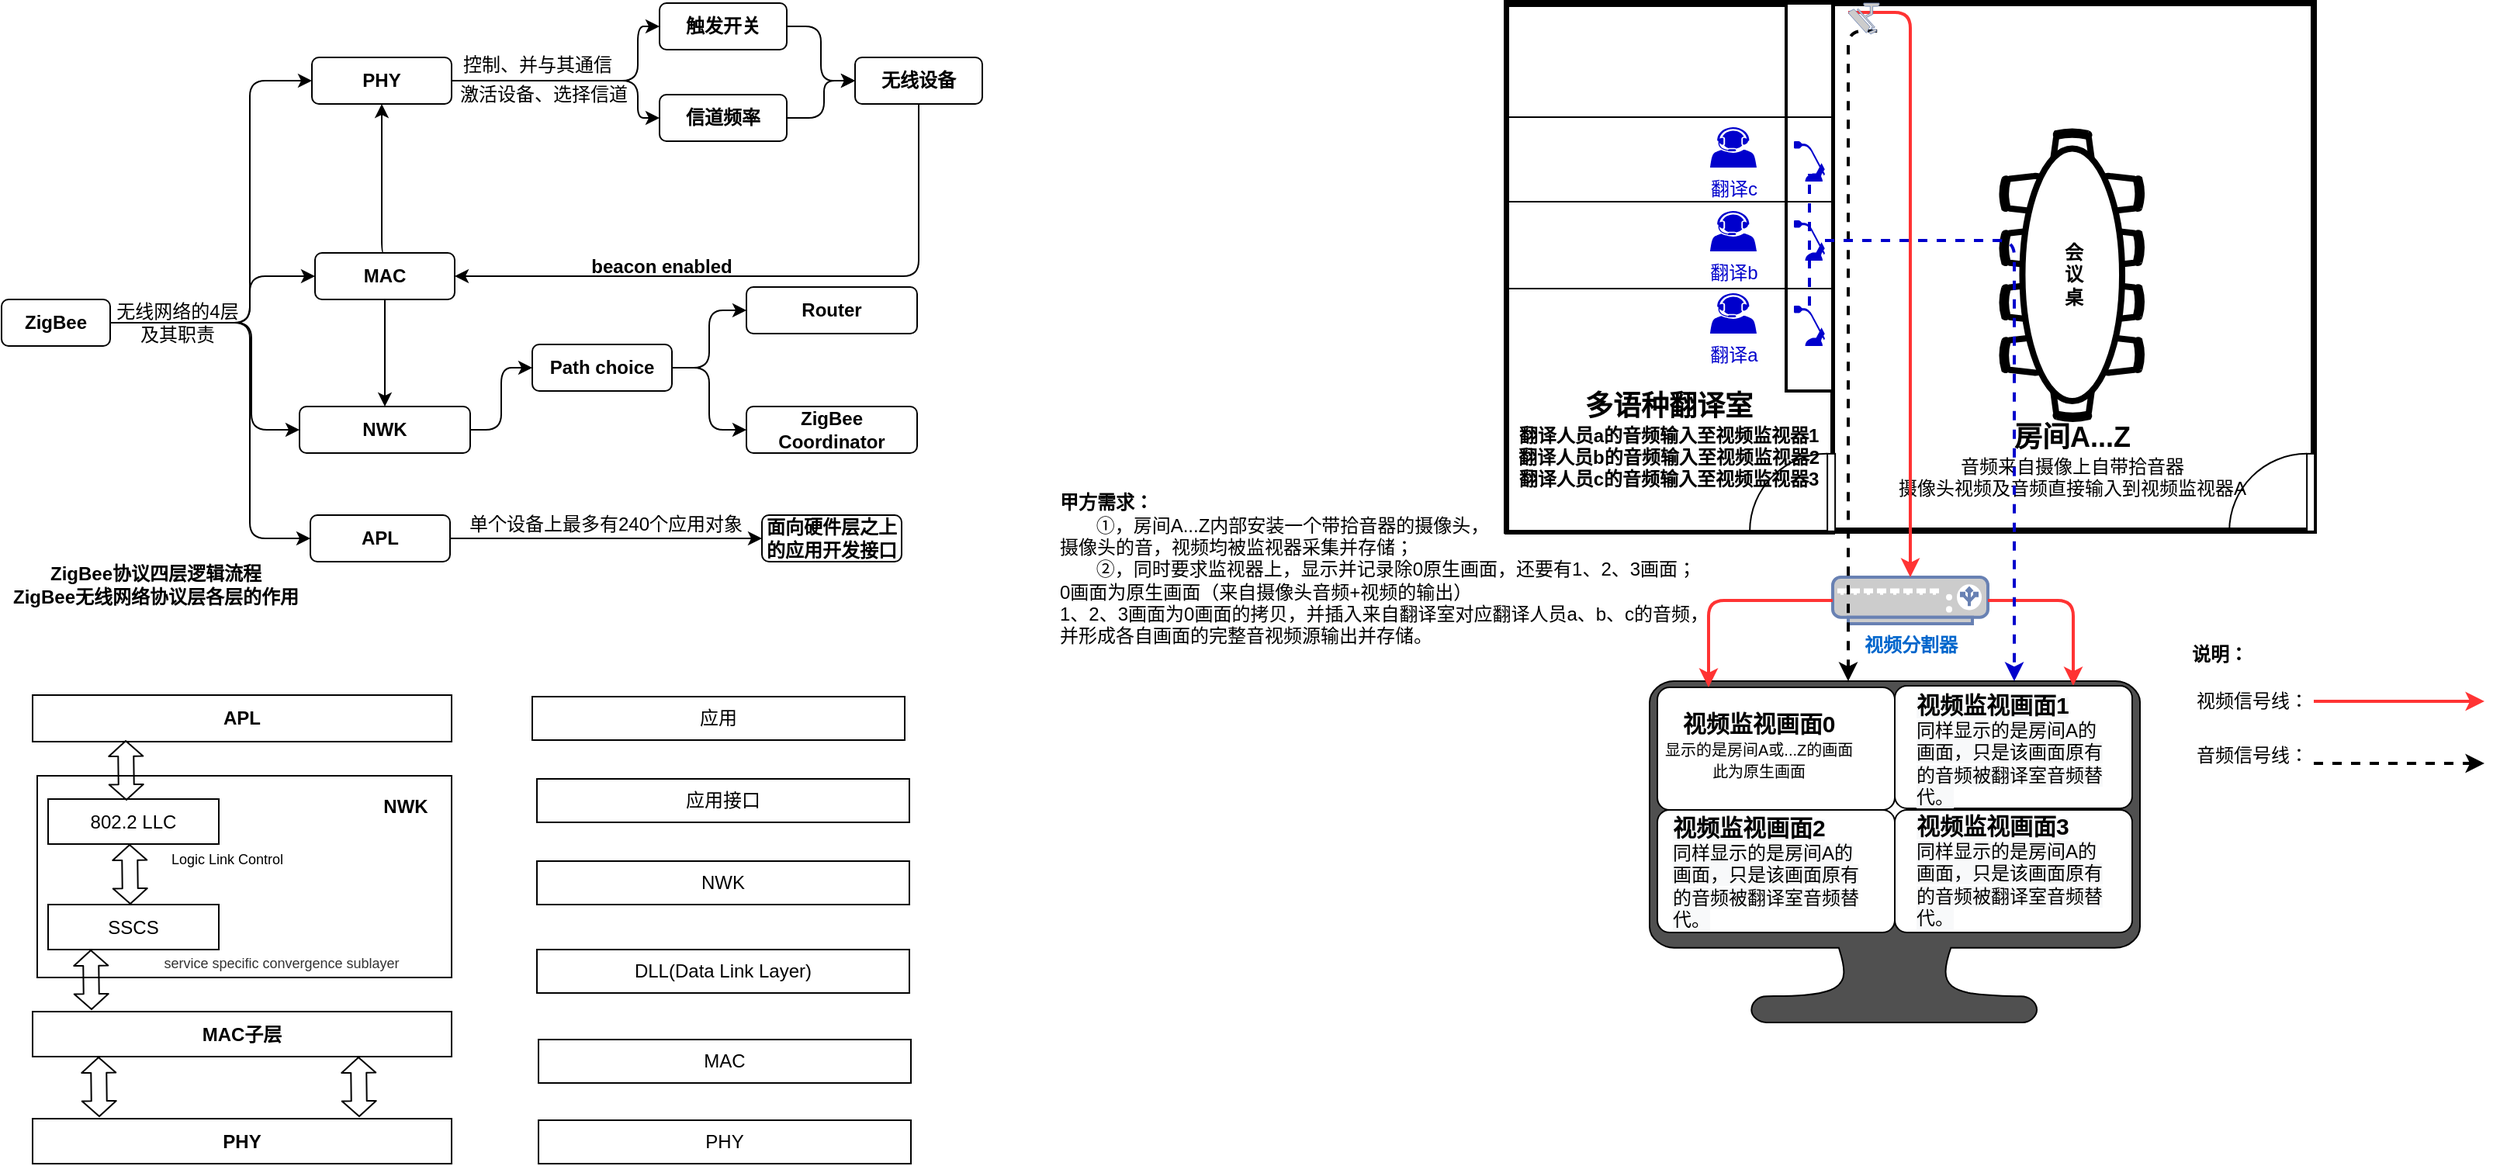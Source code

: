 <mxfile version="20.8.5" type="github">
  <diagram id="21dkpIUv8Dz8cheK0tkw" name="Page-1">
    <mxGraphModel dx="2261" dy="756" grid="1" gridSize="10" guides="1" tooltips="1" connect="1" arrows="1" fold="1" page="1" pageScale="1" pageWidth="827" pageHeight="1169" math="0" shadow="0">
      <root>
        <mxCell id="0" />
        <mxCell id="1" parent="0" />
        <mxCell id="Ukg85vJx6AmNJHNjjrwK-20" value="" style="rounded=0;whiteSpace=wrap;html=1;" parent="1" vertex="1">
          <mxGeometry x="-777" y="528" width="267" height="130" as="geometry" />
        </mxCell>
        <mxCell id="o995Ws5FP9cgEdBSJyOs-1" value="" style="rounded=0;whiteSpace=wrap;html=1;strokeWidth=4;" parent="1" vertex="1">
          <mxGeometry x="170" y="30" width="520" height="340" as="geometry" />
        </mxCell>
        <mxCell id="o995Ws5FP9cgEdBSJyOs-2" value="&lt;font style=&quot;vertical-align: inherit&quot;&gt;&lt;font style=&quot;vertical-align: inherit&quot;&gt;&lt;font style=&quot;vertical-align: inherit&quot;&gt;&lt;font style=&quot;vertical-align: inherit&quot;&gt;&lt;br&gt;&lt;/font&gt;&lt;/font&gt;&lt;/font&gt;&lt;/font&gt;" style="rounded=0;whiteSpace=wrap;html=1;strokeWidth=3;" parent="1" vertex="1">
          <mxGeometry x="170" y="31" width="210" height="340" as="geometry" />
        </mxCell>
        <mxCell id="o995Ws5FP9cgEdBSJyOs-3" value="&lt;b style=&quot;font-size: 18px&quot;&gt;房间A...Z&lt;/b&gt;&lt;br&gt;&lt;font style=&quot;font-size: 12px&quot;&gt;音频来自摄像上自带拾音器&lt;br&gt;摄像头视频及音频直接输入到视频监视器A&lt;br&gt;&lt;/font&gt;" style="text;html=1;align=center;verticalAlign=middle;resizable=0;points=[];autosize=1;" parent="1" vertex="1">
          <mxGeometry x="409" y="295" width="250" height="60" as="geometry" />
        </mxCell>
        <mxCell id="o995Ws5FP9cgEdBSJyOs-5" value="" style="verticalLabelPosition=bottom;html=1;verticalAlign=top;align=center;shape=mxgraph.floorplan.doorLeft;aspect=fixed;rotation=90;flipH=1;" parent="1" vertex="1">
          <mxGeometry x="639" y="318.87" width="50" height="53.13" as="geometry" />
        </mxCell>
        <mxCell id="o995Ws5FP9cgEdBSJyOs-8" value="" style="pointerEvents=1;shadow=0;dashed=0;html=1;fillColor=#505050;labelPosition=center;verticalLabelPosition=bottom;verticalAlign=top;outlineConnect=0;align=center;shape=mxgraph.office.devices.lcd_monitor;strokeWidth=1;" parent="1" vertex="1">
          <mxGeometry x="262" y="467" width="316" height="220" as="geometry" />
        </mxCell>
        <mxCell id="o995Ws5FP9cgEdBSJyOs-15" value="" style="rounded=1;whiteSpace=wrap;html=1;strokeColor=#000000;strokeWidth=1;arcSize=10;" parent="1" vertex="1">
          <mxGeometry x="267" y="471" width="153" height="79" as="geometry" />
        </mxCell>
        <mxCell id="o995Ws5FP9cgEdBSJyOs-19" value="&lt;font style=&quot;vertical-align: inherit&quot;&gt;&lt;font style=&quot;vertical-align: inherit&quot;&gt;&lt;font style=&quot;vertical-align: inherit&quot;&gt;&lt;font style=&quot;vertical-align: inherit&quot;&gt;&lt;b&gt;视频分割器&lt;/b&gt;&lt;/font&gt;&lt;/font&gt;&lt;/font&gt;&lt;/font&gt;" style="fontColor=#0066CC;verticalAlign=top;verticalLabelPosition=bottom;labelPosition=center;align=center;html=1;outlineConnect=0;fillColor=#CCCCCC;strokeColor=#6881B3;gradientColor=none;gradientDirection=north;strokeWidth=2;shape=mxgraph.networks.load_balancer;" parent="1" vertex="1">
          <mxGeometry x="380" y="400" width="100" height="30" as="geometry" />
        </mxCell>
        <mxCell id="o995Ws5FP9cgEdBSJyOs-20" value="" style="edgeStyle=elbowEdgeStyle;elbow=horizontal;endArrow=classic;html=1;exitX=0;exitY=0.5;exitDx=0;exitDy=0;exitPerimeter=0;strokeWidth=2;strokeColor=#FF3333;" parent="1" source="o995Ws5FP9cgEdBSJyOs-19" edge="1">
          <mxGeometry width="50" height="50" relative="1" as="geometry">
            <mxPoint x="400" y="46" as="sourcePoint" />
            <mxPoint x="300" y="471" as="targetPoint" />
            <Array as="points">
              <mxPoint x="300" y="440" />
            </Array>
          </mxGeometry>
        </mxCell>
        <mxCell id="o995Ws5FP9cgEdBSJyOs-21" value="" style="edgeStyle=elbowEdgeStyle;elbow=horizontal;endArrow=classic;html=1;exitX=1;exitY=0.5;exitDx=0;exitDy=0;exitPerimeter=0;strokeWidth=2;strokeColor=#FF3333;entryX=0.75;entryY=0;entryDx=0;entryDy=0;" parent="1" source="o995Ws5FP9cgEdBSJyOs-19" target="Dfw8BtGnLvOsA7QvDN78-12" edge="1">
          <mxGeometry width="50" height="50" relative="1" as="geometry">
            <mxPoint x="390" y="425" as="sourcePoint" />
            <mxPoint x="527.25" y="471" as="targetPoint" />
            <Array as="points">
              <mxPoint x="535" y="440" />
            </Array>
          </mxGeometry>
        </mxCell>
        <mxCell id="o995Ws5FP9cgEdBSJyOs-22" value="" style="edgeStyle=elbowEdgeStyle;elbow=horizontal;endArrow=classic;html=1;exitX=0.9;exitY=0.93;exitDx=0;exitDy=0;exitPerimeter=0;strokeWidth=2;dashed=1;" parent="1" source="o995Ws5FP9cgEdBSJyOs-4" edge="1" target="o995Ws5FP9cgEdBSJyOs-8">
          <mxGeometry width="50" height="50" relative="1" as="geometry">
            <mxPoint x="410" y="40" as="sourcePoint" />
            <mxPoint x="480" y="471" as="targetPoint" />
            <Array as="points">
              <mxPoint x="390" y="150" />
              <mxPoint x="480" y="310" />
            </Array>
          </mxGeometry>
        </mxCell>
        <mxCell id="o995Ws5FP9cgEdBSJyOs-27" value="&lt;div style=&quot;text-align: center&quot;&gt;&lt;font style=&quot;font-size: 15px;&quot; face=&quot;helvetica&quot;&gt;&lt;b style=&quot;&quot;&gt;视频监视画面0&lt;/b&gt;&lt;/font&gt;&lt;/div&gt;&lt;div style=&quot;text-align: center&quot;&gt;&lt;font face=&quot;helvetica&quot; style=&quot;font-size: 10px;&quot;&gt;显示的是房间A或...Z的画面&lt;/font&gt;&lt;/div&gt;&lt;div style=&quot;text-align: center&quot;&gt;&lt;font face=&quot;helvetica&quot;&gt;&lt;span style=&quot;font-size: 10px;&quot;&gt;此为原生画面&lt;/span&gt;&lt;/font&gt;&lt;/div&gt;" style="text;whiteSpace=wrap;html=1;" parent="1" vertex="1">
          <mxGeometry x="270" y="479" width="149" height="30" as="geometry" />
        </mxCell>
        <mxCell id="o995Ws5FP9cgEdBSJyOs-59" value="" style="group;rotation=90;" parent="1" vertex="1" connectable="0">
          <mxGeometry x="441" y="160" width="186" height="90" as="geometry" />
        </mxCell>
        <mxCell id="o995Ws5FP9cgEdBSJyOs-48" value="" style="verticalLabelPosition=bottom;html=1;verticalAlign=top;align=center;shape=mxgraph.floorplan.office_chair;shadow=0;strokeColor=#000000;strokeWidth=4;rotation=90;" parent="o995Ws5FP9cgEdBSJyOs-59" vertex="1">
          <mxGeometry x="113" y="-21" width="23.25" height="27.643" as="geometry" />
        </mxCell>
        <mxCell id="o995Ws5FP9cgEdBSJyOs-49" value="" style="verticalLabelPosition=bottom;html=1;verticalAlign=top;align=center;shape=mxgraph.floorplan.office_chair;shadow=0;direction=west;strokeColor=#000000;strokeWidth=4;rotation=90;" parent="o995Ws5FP9cgEdBSJyOs-59" vertex="1">
          <mxGeometry x="50" y="-21" width="23.25" height="27.643" as="geometry" />
        </mxCell>
        <mxCell id="o995Ws5FP9cgEdBSJyOs-50" value="" style="verticalLabelPosition=bottom;html=1;verticalAlign=top;align=center;shape=mxgraph.floorplan.office_chair;shadow=0;direction=north;strokeColor=#000000;strokeWidth=4;rotation=90;" parent="o995Ws5FP9cgEdBSJyOs-59" vertex="1">
          <mxGeometry x="81" y="-48" width="24.994" height="25.714" as="geometry" />
        </mxCell>
        <mxCell id="o995Ws5FP9cgEdBSJyOs-51" value="" style="verticalLabelPosition=bottom;html=1;verticalAlign=top;align=center;shape=mxgraph.floorplan.office_chair;shadow=0;direction=south;strokeColor=#000000;strokeWidth=4;rotation=90;" parent="o995Ws5FP9cgEdBSJyOs-59" vertex="1">
          <mxGeometry x="81" y="113" width="24.994" height="25.714" as="geometry" />
        </mxCell>
        <mxCell id="o995Ws5FP9cgEdBSJyOs-52" value="" style="verticalLabelPosition=bottom;html=1;verticalAlign=top;align=center;shape=mxgraph.floorplan.office_chair;shadow=0;strokeColor=#000000;strokeWidth=4;rotation=90;" parent="o995Ws5FP9cgEdBSJyOs-59" vertex="1">
          <mxGeometry x="113" y="14" width="23.25" height="27.643" as="geometry" />
        </mxCell>
        <mxCell id="o995Ws5FP9cgEdBSJyOs-53" value="" style="verticalLabelPosition=bottom;html=1;verticalAlign=top;align=center;shape=mxgraph.floorplan.office_chair;shadow=0;direction=west;strokeColor=#000000;strokeWidth=4;rotation=90;" parent="o995Ws5FP9cgEdBSJyOs-59" vertex="1">
          <mxGeometry x="50" y="14" width="23.25" height="27.643" as="geometry" />
        </mxCell>
        <mxCell id="o995Ws5FP9cgEdBSJyOs-54" value="" style="verticalLabelPosition=bottom;html=1;verticalAlign=top;align=center;shape=mxgraph.floorplan.office_chair;shadow=0;strokeColor=#000000;strokeWidth=4;rotation=90;" parent="o995Ws5FP9cgEdBSJyOs-59" vertex="1">
          <mxGeometry x="113" y="49" width="23.25" height="27.643" as="geometry" />
        </mxCell>
        <mxCell id="o995Ws5FP9cgEdBSJyOs-55" value="" style="verticalLabelPosition=bottom;html=1;verticalAlign=top;align=center;shape=mxgraph.floorplan.office_chair;shadow=0;direction=west;strokeColor=#000000;strokeWidth=4;rotation=90;" parent="o995Ws5FP9cgEdBSJyOs-59" vertex="1">
          <mxGeometry x="50" y="49" width="23.25" height="27.643" as="geometry" />
        </mxCell>
        <mxCell id="o995Ws5FP9cgEdBSJyOs-56" value="" style="verticalLabelPosition=bottom;html=1;verticalAlign=top;align=center;shape=mxgraph.floorplan.office_chair;shadow=0;strokeColor=#000000;strokeWidth=4;rotation=90;" parent="o995Ws5FP9cgEdBSJyOs-59" vertex="1">
          <mxGeometry x="113" y="83" width="23.25" height="27.643" as="geometry" />
        </mxCell>
        <mxCell id="o995Ws5FP9cgEdBSJyOs-57" value="" style="verticalLabelPosition=bottom;html=1;verticalAlign=top;align=center;shape=mxgraph.floorplan.office_chair;shadow=0;direction=west;strokeColor=#000000;strokeWidth=4;rotation=90;" parent="o995Ws5FP9cgEdBSJyOs-59" vertex="1">
          <mxGeometry x="50" y="83" width="23.25" height="27.643" as="geometry" />
        </mxCell>
        <mxCell id="o995Ws5FP9cgEdBSJyOs-58" value="" style="shape=ellipse;shadow=0;strokeColor=#000000;strokeWidth=4;rotation=90;" parent="o995Ws5FP9cgEdBSJyOs-59" vertex="1">
          <mxGeometry x="12" y="13" width="162.75" height="64.286" as="geometry" />
        </mxCell>
        <mxCell id="o995Ws5FP9cgEdBSJyOs-60" value="&lt;b&gt;会&lt;br&gt;议&lt;br&gt;桌&lt;/b&gt;" style="text;html=1;align=center;verticalAlign=middle;resizable=0;points=[];autosize=1;" parent="o995Ws5FP9cgEdBSJyOs-59" vertex="1">
          <mxGeometry x="78.5" y="20" width="30" height="50" as="geometry" />
        </mxCell>
        <mxCell id="o995Ws5FP9cgEdBSJyOs-63" value="" style="rounded=0;whiteSpace=wrap;html=1;strokeColor=#000000;strokeWidth=2;" parent="1" vertex="1">
          <mxGeometry x="350" y="30" width="30" height="250" as="geometry" />
        </mxCell>
        <mxCell id="o995Ws5FP9cgEdBSJyOs-24" value="" style="pointerEvents=1;shadow=0;dashed=0;html=1;strokeColor=none;fillColor=#0000CC;labelPosition=center;verticalLabelPosition=bottom;verticalAlign=top;outlineConnect=0;align=center;shape=mxgraph.office.devices.microphone;flipV=0;flipH=1;" parent="1" vertex="1">
          <mxGeometry x="355" y="225" width="20" height="26" as="geometry" />
        </mxCell>
        <mxCell id="o995Ws5FP9cgEdBSJyOs-25" value="&lt;font color=&quot;#0000cc&quot;&gt;翻译a&lt;/font&gt;" style="pointerEvents=1;shadow=0;dashed=0;html=1;strokeColor=none;fillColor=#0000CC;labelPosition=center;verticalLabelPosition=bottom;verticalAlign=top;outlineConnect=0;align=center;shape=mxgraph.office.users.call_center_agent;" parent="1" vertex="1">
          <mxGeometry x="301" y="217" width="30" height="26" as="geometry" />
        </mxCell>
        <mxCell id="o995Ws5FP9cgEdBSJyOs-64" value="" style="verticalLabelPosition=bottom;html=1;verticalAlign=top;align=center;shape=mxgraph.floorplan.doorLeft;aspect=fixed;rotation=90;flipH=1;" parent="1" vertex="1">
          <mxGeometry x="330" y="318.87" width="50" height="53.13" as="geometry" />
        </mxCell>
        <mxCell id="o995Ws5FP9cgEdBSJyOs-65" value="&lt;b style=&quot;font-size: 18px&quot;&gt;多语种翻译室&lt;/b&gt;&lt;br&gt;&lt;font&gt;&lt;b&gt;翻译人员a的音频输入至视频监视器1&lt;br&gt;&lt;/b&gt;&lt;b style=&quot;border-color: var(--border-color);&quot;&gt;翻译人员b的音频输入至视频监视器2&lt;br&gt;&lt;/b&gt;&lt;b style=&quot;border-color: var(--border-color);&quot;&gt;翻译人员c的音频输入至视频监视器3&lt;/b&gt;&lt;b&gt;&lt;br&gt;&lt;br&gt;&lt;/b&gt;&lt;/font&gt;" style="text;html=1;align=center;verticalAlign=middle;resizable=0;points=[];autosize=1;" parent="1" vertex="1">
          <mxGeometry x="164" y="274" width="220" height="90" as="geometry" />
        </mxCell>
        <mxCell id="o995Ws5FP9cgEdBSJyOs-23" value="" style="edgeStyle=elbowEdgeStyle;elbow=horizontal;endArrow=classic;html=1;strokeWidth=2;dashed=1;entryX=0.5;entryY=0;entryDx=0;entryDy=0;strokeColor=#0000CC;" parent="1" source="Dfw8BtGnLvOsA7QvDN78-7" target="o995Ws5FP9cgEdBSJyOs-28" edge="1">
          <mxGeometry width="50" height="50" relative="1" as="geometry">
            <mxPoint x="360" y="324" as="sourcePoint" />
            <mxPoint x="339" y="460" as="targetPoint" />
            <Array as="points">
              <mxPoint x="497" y="350" />
              <mxPoint x="339" y="250" />
              <mxPoint x="340" y="360" />
            </Array>
          </mxGeometry>
        </mxCell>
        <mxCell id="o995Ws5FP9cgEdBSJyOs-66" value="&lt;b&gt;&lt;font style=&quot;vertical-align: inherit&quot;&gt;&lt;font style=&quot;vertical-align: inherit&quot;&gt;&lt;font style=&quot;vertical-align: inherit&quot;&gt;&lt;font style=&quot;vertical-align: inherit&quot;&gt;&lt;font style=&quot;vertical-align: inherit&quot;&gt;&lt;font style=&quot;vertical-align: inherit&quot;&gt;&lt;font style=&quot;vertical-align: inherit&quot;&gt;&lt;font style=&quot;vertical-align: inherit&quot;&gt;甲方需求：&lt;/font&gt;&lt;/font&gt;&lt;/font&gt;&lt;/font&gt;&lt;/font&gt;&lt;/font&gt;&lt;/font&gt;&lt;/font&gt;&lt;/b&gt;&lt;br&gt;&lt;font style=&quot;vertical-align: inherit&quot;&gt;&lt;font style=&quot;vertical-align: inherit&quot;&gt;&lt;font style=&quot;vertical-align: inherit&quot;&gt;&lt;font style=&quot;vertical-align: inherit&quot;&gt;&lt;font style=&quot;vertical-align: inherit&quot;&gt;&lt;font style=&quot;vertical-align: inherit&quot;&gt;&lt;font style=&quot;vertical-align: inherit&quot;&gt;&lt;font style=&quot;vertical-align: inherit&quot;&gt;    &amp;nbsp; &amp;nbsp; &amp;nbsp; &amp;nbsp;①，房间A...Z内部安装一个带拾音器的摄像头，&lt;/font&gt;&lt;/font&gt;&lt;/font&gt;&lt;/font&gt;&lt;/font&gt;&lt;/font&gt;&lt;/font&gt;&lt;/font&gt;&lt;br&gt;&lt;font style=&quot;vertical-align: inherit&quot;&gt;&lt;font style=&quot;vertical-align: inherit&quot;&gt;&lt;font style=&quot;vertical-align: inherit&quot;&gt;&lt;font style=&quot;vertical-align: inherit&quot;&gt;&lt;font style=&quot;vertical-align: inherit&quot;&gt;&lt;font style=&quot;vertical-align: inherit&quot;&gt;&lt;font style=&quot;vertical-align: inherit&quot;&gt;&lt;font style=&quot;vertical-align: inherit&quot;&gt;摄像头的音，视频均被监视器采集并存储；&lt;/font&gt;&lt;/font&gt;&lt;/font&gt;&lt;/font&gt;&lt;/font&gt;&lt;/font&gt;&lt;/font&gt;&lt;/font&gt;&lt;br&gt;&lt;font style=&quot;vertical-align: inherit&quot;&gt;&lt;font style=&quot;vertical-align: inherit&quot;&gt;&lt;font style=&quot;vertical-align: inherit&quot;&gt;&lt;font style=&quot;vertical-align: inherit&quot;&gt;&lt;font style=&quot;vertical-align: inherit&quot;&gt;&lt;font style=&quot;vertical-align: inherit&quot;&gt;&lt;font style=&quot;vertical-align: inherit&quot;&gt;&lt;font style=&quot;vertical-align: inherit&quot;&gt;&amp;nbsp; &amp;nbsp; &amp;nbsp; &amp;nbsp;②，同时要求监视器上，显示并记录除0原生画面，还要有1、2、3画面；&lt;/font&gt;&lt;/font&gt;&lt;/font&gt;&lt;/font&gt;&lt;/font&gt;&lt;/font&gt;&lt;/font&gt;&lt;/font&gt;&lt;br&gt;&lt;font style=&quot;vertical-align: inherit&quot;&gt;&lt;font style=&quot;vertical-align: inherit&quot;&gt;&lt;font style=&quot;vertical-align: inherit&quot;&gt;&lt;font style=&quot;vertical-align: inherit&quot;&gt;&lt;font style=&quot;vertical-align: inherit&quot;&gt;&lt;font style=&quot;vertical-align: inherit&quot;&gt;&lt;font style=&quot;vertical-align: inherit&quot;&gt;&lt;font style=&quot;vertical-align: inherit&quot;&gt;0画面为原生画面（来自摄像头音频+视频的输出）&lt;br&gt;1、2、3&lt;/font&gt;&lt;/font&gt;&lt;/font&gt;&lt;/font&gt;&lt;/font&gt;&lt;/font&gt;&lt;/font&gt;&lt;/font&gt;&lt;font style=&quot;vertical-align: inherit&quot;&gt;&lt;font style=&quot;vertical-align: inherit&quot;&gt;&lt;font style=&quot;vertical-align: inherit&quot;&gt;&lt;font style=&quot;vertical-align: inherit&quot;&gt;&lt;font style=&quot;vertical-align: inherit&quot;&gt;&lt;font style=&quot;vertical-align: inherit&quot;&gt;&lt;font style=&quot;vertical-align: inherit&quot;&gt;&lt;font style=&quot;vertical-align: inherit&quot;&gt;画面为0画面的拷贝，并插入来自翻译室对应翻译人员a、b、c的音频，&lt;/font&gt;&lt;/font&gt;&lt;br&gt;&lt;/font&gt;&lt;/font&gt;&lt;/font&gt;&lt;/font&gt;&lt;/font&gt;&lt;/font&gt;&lt;font style=&quot;vertical-align: inherit&quot;&gt;&lt;font style=&quot;vertical-align: inherit&quot;&gt;&lt;font style=&quot;vertical-align: inherit&quot;&gt;&lt;font style=&quot;vertical-align: inherit&quot;&gt;&lt;font style=&quot;vertical-align: inherit&quot;&gt;&lt;font style=&quot;vertical-align: inherit&quot;&gt;&lt;font style=&quot;vertical-align: inherit&quot;&gt;&lt;font style=&quot;vertical-align: inherit&quot;&gt;并形成各自画面的完整音视频源输出并存储。&lt;/font&gt;&lt;/font&gt;&lt;/font&gt;&lt;/font&gt;&lt;/font&gt;&lt;/font&gt;&lt;/font&gt;&lt;/font&gt;" style="text;html=1;align=left;verticalAlign=middle;resizable=0;points=[];autosize=1;" parent="1" vertex="1">
          <mxGeometry x="-120" y="340" width="440" height="110" as="geometry" />
        </mxCell>
        <mxCell id="o995Ws5FP9cgEdBSJyOs-67" value="" style="endArrow=classic;html=1;strokeColor=#FF3333;strokeWidth=2;" parent="1" edge="1">
          <mxGeometry width="50" height="50" relative="1" as="geometry">
            <mxPoint x="690" y="480" as="sourcePoint" />
            <mxPoint x="800" y="480" as="targetPoint" />
          </mxGeometry>
        </mxCell>
        <mxCell id="o995Ws5FP9cgEdBSJyOs-68" value="&lt;b&gt;&lt;font style=&quot;vertical-align: inherit&quot;&gt;&lt;font style=&quot;vertical-align: inherit&quot;&gt;说明：&lt;/font&gt;&lt;/font&gt;&lt;/b&gt;" style="text;html=1;align=center;verticalAlign=middle;resizable=0;points=[];autosize=1;" parent="1" vertex="1">
          <mxGeometry x="604" y="440" width="50" height="20" as="geometry" />
        </mxCell>
        <mxCell id="o995Ws5FP9cgEdBSJyOs-69" value="视频信号线：" style="text;html=1;align=center;verticalAlign=middle;resizable=0;points=[];autosize=1;" parent="1" vertex="1">
          <mxGeometry x="605" y="470" width="90" height="20" as="geometry" />
        </mxCell>
        <mxCell id="o995Ws5FP9cgEdBSJyOs-70" value="" style="endArrow=classic;html=1;strokeWidth=2;dashed=1;" parent="1" edge="1">
          <mxGeometry width="50" height="50" relative="1" as="geometry">
            <mxPoint x="690" y="520" as="sourcePoint" />
            <mxPoint x="800" y="520" as="targetPoint" />
          </mxGeometry>
        </mxCell>
        <mxCell id="o995Ws5FP9cgEdBSJyOs-71" value="音频信号线：" style="text;html=1;align=center;verticalAlign=middle;resizable=0;points=[];autosize=1;" parent="1" vertex="1">
          <mxGeometry x="605" y="505" width="90" height="20" as="geometry" />
        </mxCell>
        <mxCell id="o995Ws5FP9cgEdBSJyOs-11" value="" style="edgeStyle=elbowEdgeStyle;elbow=horizontal;endArrow=classic;html=1;exitX=0.3;exitY=0;exitDx=0;exitDy=0;exitPerimeter=0;strokeWidth=2;strokeColor=#FF3333;entryX=0.5;entryY=0;entryDx=0;entryDy=0;entryPerimeter=0;" parent="1" source="o995Ws5FP9cgEdBSJyOs-4" target="o995Ws5FP9cgEdBSJyOs-19" edge="1">
          <mxGeometry width="50" height="50" relative="1" as="geometry">
            <mxPoint x="400" y="50" as="sourcePoint" />
            <mxPoint x="404.996" y="437.5" as="targetPoint" />
            <Array as="points">
              <mxPoint x="430" y="340" />
            </Array>
          </mxGeometry>
        </mxCell>
        <mxCell id="o995Ws5FP9cgEdBSJyOs-4" value="&lt;font style=&quot;vertical-align: inherit&quot;&gt;&lt;font style=&quot;vertical-align: inherit&quot;&gt;&lt;br&gt;&lt;/font&gt;&lt;/font&gt;" style="fontColor=#0066CC;verticalAlign=top;verticalLabelPosition=bottom;labelPosition=center;align=center;html=1;outlineConnect=0;fillColor=#CCCCCC;strokeColor=#6881B3;gradientColor=none;gradientDirection=north;strokeWidth=2;shape=mxgraph.networks.security_camera;rotation=90;flipH=0;flipV=1;" parent="1" vertex="1">
          <mxGeometry x="390" y="30" width="20" height="20" as="geometry" />
        </mxCell>
        <mxCell id="6O5VOnTtsWv0jZJuEP0G-2" value="&lt;b&gt;ZigBee&lt;/b&gt;" style="rounded=1;whiteSpace=wrap;html=1;" parent="1" vertex="1">
          <mxGeometry x="-800" y="221" width="70" height="30" as="geometry" />
        </mxCell>
        <mxCell id="6O5VOnTtsWv0jZJuEP0G-3" value="" style="edgeStyle=elbowEdgeStyle;elbow=horizontal;endArrow=classic;html=1;exitX=1;exitY=0.5;exitDx=0;exitDy=0;" parent="1" source="6O5VOnTtsWv0jZJuEP0G-2" edge="1">
          <mxGeometry width="50" height="50" relative="1" as="geometry">
            <mxPoint x="-580" y="140" as="sourcePoint" />
            <mxPoint x="-600" y="80" as="targetPoint" />
            <Array as="points">
              <mxPoint x="-640" y="100" />
            </Array>
          </mxGeometry>
        </mxCell>
        <mxCell id="6O5VOnTtsWv0jZJuEP0G-4" value="&lt;b&gt;PHY&lt;/b&gt;" style="rounded=1;whiteSpace=wrap;html=1;" parent="1" vertex="1">
          <mxGeometry x="-600" y="65" width="90" height="30" as="geometry" />
        </mxCell>
        <mxCell id="6O5VOnTtsWv0jZJuEP0G-5" value="&lt;b&gt;Path choice&lt;/b&gt;" style="rounded=1;whiteSpace=wrap;html=1;" parent="1" vertex="1">
          <mxGeometry x="-458" y="250" width="90" height="30" as="geometry" />
        </mxCell>
        <mxCell id="6O5VOnTtsWv0jZJuEP0G-6" value="&lt;b&gt;MAC&lt;/b&gt;" style="rounded=1;whiteSpace=wrap;html=1;" parent="1" vertex="1">
          <mxGeometry x="-598" y="191" width="90" height="30" as="geometry" />
        </mxCell>
        <mxCell id="6O5VOnTtsWv0jZJuEP0G-7" value="&lt;b&gt;NWK&lt;/b&gt;" style="rounded=1;whiteSpace=wrap;html=1;" parent="1" vertex="1">
          <mxGeometry x="-608" y="290" width="110" height="30" as="geometry" />
        </mxCell>
        <mxCell id="6O5VOnTtsWv0jZJuEP0G-9" value="" style="edgeStyle=elbowEdgeStyle;elbow=horizontal;endArrow=classic;html=1;exitX=1;exitY=0.5;exitDx=0;exitDy=0;entryX=0;entryY=0.5;entryDx=0;entryDy=0;" parent="1" source="6O5VOnTtsWv0jZJuEP0G-4" target="6O5VOnTtsWv0jZJuEP0G-18" edge="1">
          <mxGeometry width="50" height="50" relative="1" as="geometry">
            <mxPoint x="-482" y="80" as="sourcePoint" />
            <mxPoint x="-470" y="25" as="targetPoint" />
            <Array as="points">
              <mxPoint x="-390" y="70" />
            </Array>
          </mxGeometry>
        </mxCell>
        <mxCell id="6O5VOnTtsWv0jZJuEP0G-10" value="控制、并与其通信" style="text;html=1;align=center;verticalAlign=middle;resizable=0;points=[];autosize=1;" parent="1" vertex="1">
          <mxGeometry x="-510" y="60" width="110" height="20" as="geometry" />
        </mxCell>
        <mxCell id="6O5VOnTtsWv0jZJuEP0G-11" value="激活设备、选择信道" style="text;html=1;align=center;verticalAlign=middle;resizable=0;points=[];autosize=1;" parent="1" vertex="1">
          <mxGeometry x="-511" y="79" width="120" height="20" as="geometry" />
        </mxCell>
        <mxCell id="6O5VOnTtsWv0jZJuEP0G-12" value="" style="edgeStyle=elbowEdgeStyle;elbow=horizontal;endArrow=classic;html=1;exitX=0.5;exitY=0;exitDx=0;exitDy=0;entryX=0.5;entryY=1;entryDx=0;entryDy=0;" parent="1" source="6O5VOnTtsWv0jZJuEP0G-6" target="6O5VOnTtsWv0jZJuEP0G-4" edge="1">
          <mxGeometry width="50" height="50" relative="1" as="geometry">
            <mxPoint x="-660" y="155" as="sourcePoint" />
            <mxPoint x="-580" y="120" as="targetPoint" />
            <Array as="points">
              <mxPoint x="-555" y="150" />
            </Array>
          </mxGeometry>
        </mxCell>
        <mxCell id="6O5VOnTtsWv0jZJuEP0G-15" value="" style="edgeStyle=elbowEdgeStyle;elbow=horizontal;endArrow=classic;html=1;exitX=1;exitY=0.5;exitDx=0;exitDy=0;entryX=0;entryY=0.5;entryDx=0;entryDy=0;" parent="1" source="6O5VOnTtsWv0jZJuEP0G-7" target="6O5VOnTtsWv0jZJuEP0G-5" edge="1">
          <mxGeometry width="50" height="50" relative="1" as="geometry">
            <mxPoint x="-525" y="215" as="sourcePoint" />
            <mxPoint x="-410" y="305" as="targetPoint" />
            <Array as="points" />
          </mxGeometry>
        </mxCell>
        <mxCell id="6O5VOnTtsWv0jZJuEP0G-16" value="" style="edgeStyle=elbowEdgeStyle;elbow=horizontal;endArrow=classic;html=1;exitX=0.5;exitY=1;exitDx=0;exitDy=0;entryX=0.5;entryY=0;entryDx=0;entryDy=0;" parent="1" source="6O5VOnTtsWv0jZJuEP0G-6" target="6O5VOnTtsWv0jZJuEP0G-7" edge="1">
          <mxGeometry width="50" height="50" relative="1" as="geometry">
            <mxPoint x="-515" y="225" as="sourcePoint" />
            <mxPoint x="-545" y="250" as="targetPoint" />
            <Array as="points" />
          </mxGeometry>
        </mxCell>
        <mxCell id="6O5VOnTtsWv0jZJuEP0G-18" value="&lt;b&gt;触发开关&lt;/b&gt;" style="rounded=1;whiteSpace=wrap;html=1;" parent="1" vertex="1">
          <mxGeometry x="-376" y="30" width="82" height="30" as="geometry" />
        </mxCell>
        <mxCell id="6O5VOnTtsWv0jZJuEP0G-19" value="&lt;b&gt;信道频率&lt;/b&gt;" style="rounded=1;whiteSpace=wrap;html=1;" parent="1" vertex="1">
          <mxGeometry x="-376" y="89" width="82" height="30" as="geometry" />
        </mxCell>
        <mxCell id="6O5VOnTtsWv0jZJuEP0G-21" value="" style="edgeStyle=elbowEdgeStyle;elbow=horizontal;endArrow=classic;html=1;exitX=1;exitY=0.5;exitDx=0;exitDy=0;entryX=0;entryY=0.5;entryDx=0;entryDy=0;" parent="1" source="6O5VOnTtsWv0jZJuEP0G-4" target="6O5VOnTtsWv0jZJuEP0G-19" edge="1">
          <mxGeometry width="50" height="50" relative="1" as="geometry">
            <mxPoint x="-500" y="90" as="sourcePoint" />
            <mxPoint x="-366" y="5" as="targetPoint" />
            <Array as="points">
              <mxPoint x="-390" y="90" />
              <mxPoint x="-410" y="90" />
            </Array>
          </mxGeometry>
        </mxCell>
        <mxCell id="6O5VOnTtsWv0jZJuEP0G-23" value="&lt;b&gt;无线设备&lt;/b&gt;" style="rounded=1;whiteSpace=wrap;html=1;" parent="1" vertex="1">
          <mxGeometry x="-250" y="65" width="82" height="30" as="geometry" />
        </mxCell>
        <mxCell id="6O5VOnTtsWv0jZJuEP0G-24" value="" style="edgeStyle=elbowEdgeStyle;elbow=horizontal;endArrow=classic;html=1;exitX=1;exitY=0.5;exitDx=0;exitDy=0;entryX=0;entryY=0.5;entryDx=0;entryDy=0;" parent="1" source="6O5VOnTtsWv0jZJuEP0G-18" target="6O5VOnTtsWv0jZJuEP0G-23" edge="1">
          <mxGeometry width="50" height="50" relative="1" as="geometry">
            <mxPoint x="-522.5" y="105" as="sourcePoint" />
            <mxPoint x="-522" y="240" as="targetPoint" />
            <Array as="points" />
          </mxGeometry>
        </mxCell>
        <mxCell id="6O5VOnTtsWv0jZJuEP0G-25" value="" style="edgeStyle=elbowEdgeStyle;elbow=horizontal;endArrow=classic;html=1;exitX=1;exitY=0.5;exitDx=0;exitDy=0;entryX=0;entryY=0.5;entryDx=0;entryDy=0;" parent="1" source="6O5VOnTtsWv0jZJuEP0G-19" target="6O5VOnTtsWv0jZJuEP0G-23" edge="1">
          <mxGeometry width="50" height="50" relative="1" as="geometry">
            <mxPoint x="-284" y="55" as="sourcePoint" />
            <mxPoint x="-220" y="84" as="targetPoint" />
            <Array as="points">
              <mxPoint x="-270" y="90" />
            </Array>
          </mxGeometry>
        </mxCell>
        <mxCell id="6O5VOnTtsWv0jZJuEP0G-26" value="" style="edgeStyle=elbowEdgeStyle;elbow=horizontal;endArrow=classic;html=1;exitX=0.5;exitY=1;exitDx=0;exitDy=0;entryX=1;entryY=0.5;entryDx=0;entryDy=0;" parent="1" source="6O5VOnTtsWv0jZJuEP0G-23" target="6O5VOnTtsWv0jZJuEP0G-6" edge="1">
          <mxGeometry width="50" height="50" relative="1" as="geometry">
            <mxPoint x="-240" y="210" as="sourcePoint" />
            <mxPoint x="-530" y="191" as="targetPoint" />
            <Array as="points">
              <mxPoint x="-209" y="110" />
              <mxPoint x="-530" y="120" />
              <mxPoint x="-530" y="170" />
              <mxPoint x="-250" y="170" />
              <mxPoint x="-410" y="130" />
              <mxPoint x="-532" y="130" />
              <mxPoint x="-470" y="210" />
              <mxPoint x="-250" y="120" />
              <mxPoint x="-532" y="110" />
            </Array>
          </mxGeometry>
        </mxCell>
        <mxCell id="6O5VOnTtsWv0jZJuEP0G-30" value="&lt;b&gt;APL&lt;/b&gt;" style="rounded=1;whiteSpace=wrap;html=1;" parent="1" vertex="1">
          <mxGeometry x="-601" y="360" width="90" height="30" as="geometry" />
        </mxCell>
        <mxCell id="6O5VOnTtsWv0jZJuEP0G-31" value="&lt;b&gt;ZigBee Coordinator&lt;/b&gt;" style="rounded=1;whiteSpace=wrap;html=1;" parent="1" vertex="1">
          <mxGeometry x="-320" y="290" width="110" height="30" as="geometry" />
        </mxCell>
        <mxCell id="6O5VOnTtsWv0jZJuEP0G-32" value="&lt;b&gt;Router&lt;/b&gt;" style="rounded=1;whiteSpace=wrap;html=1;" parent="1" vertex="1">
          <mxGeometry x="-320" y="213" width="110" height="30" as="geometry" />
        </mxCell>
        <mxCell id="6O5VOnTtsWv0jZJuEP0G-33" value="" style="edgeStyle=elbowEdgeStyle;elbow=horizontal;endArrow=classic;html=1;exitX=1;exitY=0.5;exitDx=0;exitDy=0;entryX=0;entryY=0.5;entryDx=0;entryDy=0;" parent="1" source="6O5VOnTtsWv0jZJuEP0G-5" target="6O5VOnTtsWv0jZJuEP0G-32" edge="1">
          <mxGeometry width="50" height="50" relative="1" as="geometry">
            <mxPoint x="-488" y="315" as="sourcePoint" />
            <mxPoint x="-448" y="275" as="targetPoint" />
            <Array as="points" />
          </mxGeometry>
        </mxCell>
        <mxCell id="6O5VOnTtsWv0jZJuEP0G-34" value="" style="edgeStyle=elbowEdgeStyle;elbow=horizontal;endArrow=classic;html=1;exitX=1;exitY=0.5;exitDx=0;exitDy=0;entryX=0;entryY=0.5;entryDx=0;entryDy=0;" parent="1" source="6O5VOnTtsWv0jZJuEP0G-5" target="6O5VOnTtsWv0jZJuEP0G-31" edge="1">
          <mxGeometry width="50" height="50" relative="1" as="geometry">
            <mxPoint x="-358" y="275" as="sourcePoint" />
            <mxPoint x="-310" y="238" as="targetPoint" />
            <Array as="points" />
          </mxGeometry>
        </mxCell>
        <mxCell id="6O5VOnTtsWv0jZJuEP0G-35" value="" style="edgeStyle=elbowEdgeStyle;elbow=horizontal;endArrow=classic;html=1;exitX=1;exitY=0.5;exitDx=0;exitDy=0;entryX=0;entryY=0.5;entryDx=0;entryDy=0;" parent="1" source="6O5VOnTtsWv0jZJuEP0G-2" target="6O5VOnTtsWv0jZJuEP0G-30" edge="1">
          <mxGeometry width="50" height="50" relative="1" as="geometry">
            <mxPoint x="-660" y="155" as="sourcePoint" />
            <mxPoint x="-590" y="90" as="targetPoint" />
            <Array as="points">
              <mxPoint x="-640" y="280" />
            </Array>
          </mxGeometry>
        </mxCell>
        <mxCell id="6O5VOnTtsWv0jZJuEP0G-36" value="&lt;b&gt;面向硬件层之上的应用开发接口&lt;/b&gt;" style="rounded=1;whiteSpace=wrap;html=1;" parent="1" vertex="1">
          <mxGeometry x="-310" y="360" width="90" height="30" as="geometry" />
        </mxCell>
        <mxCell id="6O5VOnTtsWv0jZJuEP0G-38" value="" style="edgeStyle=elbowEdgeStyle;elbow=horizontal;endArrow=classic;html=1;exitX=1;exitY=0.5;exitDx=0;exitDy=0;entryX=0;entryY=0.5;entryDx=0;entryDy=0;" parent="1" source="6O5VOnTtsWv0jZJuEP0G-2" target="6O5VOnTtsWv0jZJuEP0G-6" edge="1">
          <mxGeometry width="50" height="50" relative="1" as="geometry">
            <mxPoint x="-660" y="155" as="sourcePoint" />
            <mxPoint x="-591" y="385" as="targetPoint" />
            <Array as="points">
              <mxPoint x="-640" y="206" />
              <mxPoint x="-620" y="206" />
              <mxPoint x="-640" y="170" />
            </Array>
          </mxGeometry>
        </mxCell>
        <mxCell id="6O5VOnTtsWv0jZJuEP0G-39" value="" style="edgeStyle=elbowEdgeStyle;elbow=horizontal;endArrow=classic;html=1;exitX=1;exitY=0.5;exitDx=0;exitDy=0;entryX=0;entryY=0.5;entryDx=0;entryDy=0;" parent="1" source="6O5VOnTtsWv0jZJuEP0G-2" target="6O5VOnTtsWv0jZJuEP0G-7" edge="1">
          <mxGeometry width="50" height="50" relative="1" as="geometry">
            <mxPoint x="-650" y="165" as="sourcePoint" />
            <mxPoint x="-581" y="395" as="targetPoint" />
            <Array as="points">
              <mxPoint x="-639" y="250" />
            </Array>
          </mxGeometry>
        </mxCell>
        <mxCell id="6O5VOnTtsWv0jZJuEP0G-40" value="无线网络的4层&lt;br&gt;及其职责" style="text;html=1;align=center;verticalAlign=middle;resizable=0;points=[];autosize=1;" parent="1" vertex="1">
          <mxGeometry x="-732" y="221.44" width="90" height="30" as="geometry" />
        </mxCell>
        <mxCell id="6O5VOnTtsWv0jZJuEP0G-41" value="" style="edgeStyle=elbowEdgeStyle;elbow=horizontal;endArrow=classic;html=1;exitX=1;exitY=0.5;exitDx=0;exitDy=0;entryX=0;entryY=0.5;entryDx=0;entryDy=0;" parent="1" source="6O5VOnTtsWv0jZJuEP0G-30" target="6O5VOnTtsWv0jZJuEP0G-36" edge="1">
          <mxGeometry width="50" height="50" relative="1" as="geometry">
            <mxPoint x="-490" y="460" as="sourcePoint" />
            <mxPoint x="-440" y="410" as="targetPoint" />
          </mxGeometry>
        </mxCell>
        <mxCell id="Ukg85vJx6AmNJHNjjrwK-1" value="&lt;b&gt;beacon enabled&lt;/b&gt;" style="text;html=1;align=center;verticalAlign=middle;resizable=0;points=[];autosize=1;" parent="1" vertex="1">
          <mxGeometry x="-430" y="190" width="110" height="20" as="geometry" />
        </mxCell>
        <mxCell id="Ukg85vJx6AmNJHNjjrwK-2" value="单个设备上最多有240个应用对象" style="text;html=1;align=center;verticalAlign=middle;resizable=0;points=[];autosize=1;" parent="1" vertex="1">
          <mxGeometry x="-506" y="356" width="190" height="20" as="geometry" />
        </mxCell>
        <mxCell id="Ukg85vJx6AmNJHNjjrwK-4" value="&lt;b&gt;APL&lt;/b&gt;" style="rounded=0;whiteSpace=wrap;html=1;" parent="1" vertex="1">
          <mxGeometry x="-780" y="476" width="270" height="30" as="geometry" />
        </mxCell>
        <mxCell id="Ukg85vJx6AmNJHNjjrwK-5" value="&lt;b&gt;ZigBee协议四层逻辑流程&lt;br&gt;&lt;/b&gt;&lt;b&gt;ZigBee无线网络协议层各层的作用&lt;/b&gt;&lt;b&gt;&lt;br&gt;&lt;/b&gt;" style="text;html=1;align=center;verticalAlign=middle;resizable=0;points=[];autosize=1;" parent="1" vertex="1">
          <mxGeometry x="-801" y="390" width="200" height="30" as="geometry" />
        </mxCell>
        <mxCell id="Ukg85vJx6AmNJHNjjrwK-6" value="802.2 LLC" style="rounded=0;whiteSpace=wrap;html=1;" parent="1" vertex="1">
          <mxGeometry x="-770" y="543" width="110" height="29" as="geometry" />
        </mxCell>
        <mxCell id="Ukg85vJx6AmNJHNjjrwK-7" value="SSCS" style="rounded=0;whiteSpace=wrap;html=1;" parent="1" vertex="1">
          <mxGeometry x="-770" y="611" width="110" height="29" as="geometry" />
        </mxCell>
        <mxCell id="Ukg85vJx6AmNJHNjjrwK-8" value="&lt;b&gt;MAC子层&lt;span style=&quot;color: rgba(0 , 0 , 0 , 0) ; font-family: monospace ; font-size: 0px&quot;&gt;%3CmxGraphModel%3E%3Croot%3E%3CmxCell%20id%3D%220%22%2F%3E%3CmxCell%20id%3D%221%22%20parent%3D%220%22%2F%3E%3CmxCell%20id%3D%222%22%20value%3D%22802.2%20LLC%22%20style%3D%22rounded%3D0%3BwhiteSpace%3Dwrap%3Bhtml%3D1%3B%22%20vertex%3D%221%22%20parent%3D%221%22%3E%3CmxGeometry%20x%3D%22-770%22%20y%3D%22541%22%20width%3D%22110%22%20height%3D%2229%22%20as%3D%22geometry%22%2F%3E%3C%2FmxCell%3E%3C%2Froot%3E%3C%2FmxGraphModel%3E&lt;/span&gt;&lt;/b&gt;" style="rounded=0;whiteSpace=wrap;html=1;" parent="1" vertex="1">
          <mxGeometry x="-780" y="680" width="270" height="29" as="geometry" />
        </mxCell>
        <mxCell id="Ukg85vJx6AmNJHNjjrwK-9" value="&lt;b&gt;PHY&lt;/b&gt;" style="rounded=0;whiteSpace=wrap;html=1;" parent="1" vertex="1">
          <mxGeometry x="-780" y="749" width="270" height="29" as="geometry" />
        </mxCell>
        <mxCell id="Ukg85vJx6AmNJHNjjrwK-10" value="" style="shape=flexArrow;endArrow=classic;startArrow=classic;html=1;startWidth=11;startSize=2.97;endWidth=11;endSize=2.97;entryX=0.25;entryY=1;entryDx=0;entryDy=0;" parent="1" target="Ukg85vJx6AmNJHNjjrwK-7" edge="1">
          <mxGeometry width="50" height="50" relative="1" as="geometry">
            <mxPoint x="-742" y="679" as="sourcePoint" />
            <mxPoint x="-720" y="650" as="targetPoint" />
          </mxGeometry>
        </mxCell>
        <mxCell id="Ukg85vJx6AmNJHNjjrwK-11" value="" style="shape=flexArrow;endArrow=classic;startArrow=classic;html=1;startWidth=11;startSize=2.97;endWidth=11;endSize=2.97;entryX=0.25;entryY=1;entryDx=0;entryDy=0;" parent="1" edge="1">
          <mxGeometry width="50" height="50" relative="1" as="geometry">
            <mxPoint x="-737" y="748" as="sourcePoint" />
            <mxPoint x="-737.5" y="709" as="targetPoint" />
          </mxGeometry>
        </mxCell>
        <mxCell id="Ukg85vJx6AmNJHNjjrwK-12" value="" style="shape=flexArrow;endArrow=classic;startArrow=classic;html=1;startWidth=11;startSize=2.97;endWidth=11;endSize=2.97;entryX=0.25;entryY=1;entryDx=0;entryDy=0;" parent="1" edge="1">
          <mxGeometry width="50" height="50" relative="1" as="geometry">
            <mxPoint x="-569.5" y="748" as="sourcePoint" />
            <mxPoint x="-570" y="709" as="targetPoint" />
          </mxGeometry>
        </mxCell>
        <mxCell id="Ukg85vJx6AmNJHNjjrwK-13" value="" style="shape=flexArrow;endArrow=classic;startArrow=classic;html=1;startWidth=11;startSize=2.97;endWidth=11;endSize=2.97;entryX=0.25;entryY=1;entryDx=0;entryDy=0;" parent="1" edge="1">
          <mxGeometry width="50" height="50" relative="1" as="geometry">
            <mxPoint x="-717" y="611" as="sourcePoint" />
            <mxPoint x="-717.5" y="572" as="targetPoint" />
          </mxGeometry>
        </mxCell>
        <mxCell id="Ukg85vJx6AmNJHNjjrwK-14" value="" style="shape=flexArrow;endArrow=classic;startArrow=classic;html=1;startWidth=11;startSize=2.97;endWidth=11;endSize=2.97;entryX=0.25;entryY=1;entryDx=0;entryDy=0;" parent="1" edge="1">
          <mxGeometry width="50" height="50" relative="1" as="geometry">
            <mxPoint x="-719.5" y="544" as="sourcePoint" />
            <mxPoint x="-720" y="505" as="targetPoint" />
          </mxGeometry>
        </mxCell>
        <mxCell id="Ukg85vJx6AmNJHNjjrwK-15" value="&lt;span style=&quot;color: rgb(51 , 51 , 51) ; font-family: &amp;#34;arial&amp;#34; , &amp;#34;microsoft yahei&amp;#34; , &amp;#34;\\5fae软雅黑&amp;#34; , &amp;#34;\\5b8b体&amp;#34; , &amp;#34;malgun gothic&amp;#34; , &amp;#34;meiryo&amp;#34; , sans-serif ; line-height: 21px ; background-color: rgb(255 , 255 , 255)&quot;&gt;&lt;font style=&quot;font-size: 9px&quot;&gt;service specific convergence sublayer&lt;/font&gt;&lt;/span&gt;" style="text;html=1;align=center;verticalAlign=middle;resizable=0;points=[];autosize=1;" parent="1" vertex="1">
          <mxGeometry x="-730" y="633" width="220" height="30" as="geometry" />
        </mxCell>
        <mxCell id="Ukg85vJx6AmNJHNjjrwK-19" value="&lt;font style=&quot;font-size: 9px&quot;&gt;Logic Link Control&lt;/font&gt;" style="text;html=1;align=center;verticalAlign=middle;resizable=0;points=[];autosize=1;" parent="1" vertex="1">
          <mxGeometry x="-710" y="571" width="110" height="20" as="geometry" />
        </mxCell>
        <mxCell id="Ukg85vJx6AmNJHNjjrwK-21" value="PHY" style="rounded=0;whiteSpace=wrap;html=1;" parent="1" vertex="1">
          <mxGeometry x="-454" y="750" width="240" height="28" as="geometry" />
        </mxCell>
        <mxCell id="Ukg85vJx6AmNJHNjjrwK-22" value="MAC" style="rounded=0;whiteSpace=wrap;html=1;" parent="1" vertex="1">
          <mxGeometry x="-454" y="698" width="240" height="28" as="geometry" />
        </mxCell>
        <mxCell id="Ukg85vJx6AmNJHNjjrwK-23" value="DLL(Data Link Layer)" style="rounded=0;whiteSpace=wrap;html=1;" parent="1" vertex="1">
          <mxGeometry x="-455" y="640" width="240" height="28" as="geometry" />
        </mxCell>
        <mxCell id="Ukg85vJx6AmNJHNjjrwK-24" value="NWK" style="rounded=0;whiteSpace=wrap;html=1;" parent="1" vertex="1">
          <mxGeometry x="-455" y="583" width="240" height="28" as="geometry" />
        </mxCell>
        <mxCell id="Ukg85vJx6AmNJHNjjrwK-25" value="应用接口" style="rounded=0;whiteSpace=wrap;html=1;" parent="1" vertex="1">
          <mxGeometry x="-455" y="530" width="240" height="28" as="geometry" />
        </mxCell>
        <mxCell id="Ukg85vJx6AmNJHNjjrwK-26" value="应用" style="rounded=0;whiteSpace=wrap;html=1;" parent="1" vertex="1">
          <mxGeometry x="-458" y="477" width="240" height="28" as="geometry" />
        </mxCell>
        <mxCell id="Ukg85vJx6AmNJHNjjrwK-27" value="&lt;b&gt;NWK&lt;/b&gt;" style="text;html=1;align=center;verticalAlign=middle;resizable=0;points=[];autosize=1;" parent="1" vertex="1">
          <mxGeometry x="-560" y="538" width="40" height="20" as="geometry" />
        </mxCell>
        <mxCell id="Dfw8BtGnLvOsA7QvDN78-1" value="" style="endArrow=none;html=1;rounded=0;" edge="1" parent="1">
          <mxGeometry width="50" height="50" relative="1" as="geometry">
            <mxPoint x="380" y="214" as="sourcePoint" />
            <mxPoint x="170" y="214" as="targetPoint" />
          </mxGeometry>
        </mxCell>
        <mxCell id="Dfw8BtGnLvOsA7QvDN78-2" value="" style="endArrow=none;html=1;rounded=0;" edge="1" parent="1">
          <mxGeometry width="50" height="50" relative="1" as="geometry">
            <mxPoint x="380" y="158" as="sourcePoint" />
            <mxPoint x="170" y="158" as="targetPoint" />
          </mxGeometry>
        </mxCell>
        <mxCell id="Dfw8BtGnLvOsA7QvDN78-3" value="&lt;font color=&quot;#0000cc&quot;&gt;翻译b&lt;/font&gt;" style="pointerEvents=1;shadow=0;dashed=0;html=1;strokeColor=none;fillColor=#0000CC;labelPosition=center;verticalLabelPosition=bottom;verticalAlign=top;outlineConnect=0;align=center;shape=mxgraph.office.users.call_center_agent;" vertex="1" parent="1">
          <mxGeometry x="301" y="164" width="30" height="26" as="geometry" />
        </mxCell>
        <mxCell id="Dfw8BtGnLvOsA7QvDN78-5" value="" style="endArrow=none;html=1;rounded=0;" edge="1" parent="1">
          <mxGeometry width="50" height="50" relative="1" as="geometry">
            <mxPoint x="380" y="103.5" as="sourcePoint" />
            <mxPoint x="170" y="103.5" as="targetPoint" />
          </mxGeometry>
        </mxCell>
        <mxCell id="Dfw8BtGnLvOsA7QvDN78-6" value="&lt;font color=&quot;#0000cc&quot;&gt;翻译c&lt;/font&gt;" style="pointerEvents=1;shadow=0;dashed=0;html=1;strokeColor=none;fillColor=#0000CC;labelPosition=center;verticalLabelPosition=bottom;verticalAlign=top;outlineConnect=0;align=center;shape=mxgraph.office.users.call_center_agent;" vertex="1" parent="1">
          <mxGeometry x="301" y="110" width="30" height="26" as="geometry" />
        </mxCell>
        <mxCell id="Dfw8BtGnLvOsA7QvDN78-7" value="" style="pointerEvents=1;shadow=0;dashed=0;html=1;strokeColor=none;fillColor=#0000CC;labelPosition=center;verticalLabelPosition=bottom;verticalAlign=top;outlineConnect=0;align=center;shape=mxgraph.office.devices.microphone;flipV=0;flipH=1;" vertex="1" parent="1">
          <mxGeometry x="355" y="170" width="20" height="26" as="geometry" />
        </mxCell>
        <mxCell id="Dfw8BtGnLvOsA7QvDN78-8" value="" style="pointerEvents=1;shadow=0;dashed=0;html=1;strokeColor=none;fillColor=#0000CC;labelPosition=center;verticalLabelPosition=bottom;verticalAlign=top;outlineConnect=0;align=center;shape=mxgraph.office.devices.microphone;flipV=0;flipH=1;" vertex="1" parent="1">
          <mxGeometry x="355" y="119" width="20" height="26" as="geometry" />
        </mxCell>
        <mxCell id="Dfw8BtGnLvOsA7QvDN78-12" value="" style="rounded=1;whiteSpace=wrap;html=1;strokeColor=#000000;strokeWidth=1;arcSize=10;" vertex="1" parent="1">
          <mxGeometry x="420" y="470" width="153" height="79" as="geometry" />
        </mxCell>
        <mxCell id="Dfw8BtGnLvOsA7QvDN78-13" value="" style="rounded=1;whiteSpace=wrap;html=1;strokeColor=#000000;strokeWidth=1;arcSize=10;" vertex="1" parent="1">
          <mxGeometry x="267" y="550" width="153" height="79" as="geometry" />
        </mxCell>
        <mxCell id="Dfw8BtGnLvOsA7QvDN78-14" value="" style="rounded=1;whiteSpace=wrap;html=1;strokeColor=#000000;strokeWidth=1;arcSize=10;" vertex="1" parent="1">
          <mxGeometry x="420" y="550" width="153" height="79" as="geometry" />
        </mxCell>
        <mxCell id="o995Ws5FP9cgEdBSJyOs-28" value="&lt;b style=&quot;color: rgb(0, 0, 0); font-family: helvetica; font-style: normal; letter-spacing: normal; text-align: center; text-indent: 0px; text-transform: none; word-spacing: 0px; background-color: rgb(248, 249, 250);&quot;&gt;&lt;font style=&quot;font-size: 15px;&quot;&gt;视频监视画面1&lt;br&gt;&lt;/font&gt;&lt;/b&gt;&lt;span style=&quot;color: rgb(0 , 0 , 0) ; font-family: &amp;quot;helvetica&amp;quot; ; font-style: normal ; letter-spacing: normal ; text-align: center ; text-indent: 0px ; text-transform: none ; word-spacing: 0px ; background-color: rgb(248 , 249 , 250)&quot;&gt;&lt;font style=&quot;font-size: 12px&quot;&gt;同样&lt;/font&gt;&lt;/span&gt;&lt;span style=&quot;color: rgb(0 , 0 , 0) ; font-family: &amp;quot;helvetica&amp;quot; ; font-style: normal ; letter-spacing: normal ; text-align: center ; text-indent: 0px ; text-transform: none ; word-spacing: 0px ; background-color: rgb(248 , 249 , 250)&quot;&gt;&lt;font style=&quot;font-size: 12px&quot;&gt;显示的是房间A的画面，只是该画面原有的音频被翻译室音频替代。&lt;/font&gt;&lt;/span&gt;" style="text;whiteSpace=wrap;html=1;" parent="1" vertex="1">
          <mxGeometry x="431.5" y="467" width="130" height="30" as="geometry" />
        </mxCell>
        <mxCell id="Dfw8BtGnLvOsA7QvDN78-15" value="&lt;b style=&quot;color: rgb(0, 0, 0); font-family: helvetica; font-style: normal; letter-spacing: normal; text-align: center; text-indent: 0px; text-transform: none; word-spacing: 0px; background-color: rgb(248, 249, 250);&quot;&gt;&lt;font style=&quot;font-size: 15px;&quot;&gt;视频监视画面2&lt;br&gt;&lt;/font&gt;&lt;/b&gt;&lt;span style=&quot;color: rgb(0 , 0 , 0) ; font-family: &amp;quot;helvetica&amp;quot; ; font-style: normal ; letter-spacing: normal ; text-align: center ; text-indent: 0px ; text-transform: none ; word-spacing: 0px ; background-color: rgb(248 , 249 , 250)&quot;&gt;&lt;font style=&quot;font-size: 12px&quot;&gt;同样&lt;/font&gt;&lt;/span&gt;&lt;span style=&quot;color: rgb(0 , 0 , 0) ; font-family: &amp;quot;helvetica&amp;quot; ; font-style: normal ; letter-spacing: normal ; text-align: center ; text-indent: 0px ; text-transform: none ; word-spacing: 0px ; background-color: rgb(248 , 249 , 250)&quot;&gt;&lt;font style=&quot;font-size: 12px&quot;&gt;显示的是房间A的画面，只是该画面原有的音频被翻译室音频替代。&lt;/font&gt;&lt;/span&gt;" style="text;whiteSpace=wrap;html=1;" vertex="1" parent="1">
          <mxGeometry x="275" y="546" width="130" height="30" as="geometry" />
        </mxCell>
        <mxCell id="Dfw8BtGnLvOsA7QvDN78-16" value="&lt;b style=&quot;color: rgb(0, 0, 0); font-family: helvetica; font-style: normal; letter-spacing: normal; text-align: center; text-indent: 0px; text-transform: none; word-spacing: 0px; background-color: rgb(248, 249, 250);&quot;&gt;&lt;font style=&quot;font-size: 15px;&quot;&gt;视频监视画面3&lt;br&gt;&lt;/font&gt;&lt;/b&gt;&lt;span style=&quot;color: rgb(0 , 0 , 0) ; font-family: &amp;quot;helvetica&amp;quot; ; font-style: normal ; letter-spacing: normal ; text-align: center ; text-indent: 0px ; text-transform: none ; word-spacing: 0px ; background-color: rgb(248 , 249 , 250)&quot;&gt;&lt;font style=&quot;font-size: 12px&quot;&gt;同样&lt;/font&gt;&lt;/span&gt;&lt;span style=&quot;color: rgb(0 , 0 , 0) ; font-family: &amp;quot;helvetica&amp;quot; ; font-style: normal ; letter-spacing: normal ; text-align: center ; text-indent: 0px ; text-transform: none ; word-spacing: 0px ; background-color: rgb(248 , 249 , 250)&quot;&gt;&lt;font style=&quot;font-size: 12px&quot;&gt;显示的是房间A的画面，只是该画面原有的音频被翻译室音频替代。&lt;/font&gt;&lt;/span&gt;" style="text;whiteSpace=wrap;html=1;" vertex="1" parent="1">
          <mxGeometry x="431.5" y="545" width="130" height="30" as="geometry" />
        </mxCell>
        <mxCell id="Dfw8BtGnLvOsA7QvDN78-17" value="" style="endArrow=none;dashed=1;html=1;rounded=0;strokeColor=#0000CC;fontSize=15;fontColor=#0000CC;strokeWidth=2;" edge="1" parent="1" source="o995Ws5FP9cgEdBSJyOs-24">
          <mxGeometry width="50" height="50" relative="1" as="geometry">
            <mxPoint x="50" y="220" as="sourcePoint" />
            <mxPoint x="365" y="140" as="targetPoint" />
          </mxGeometry>
        </mxCell>
      </root>
    </mxGraphModel>
  </diagram>
</mxfile>
